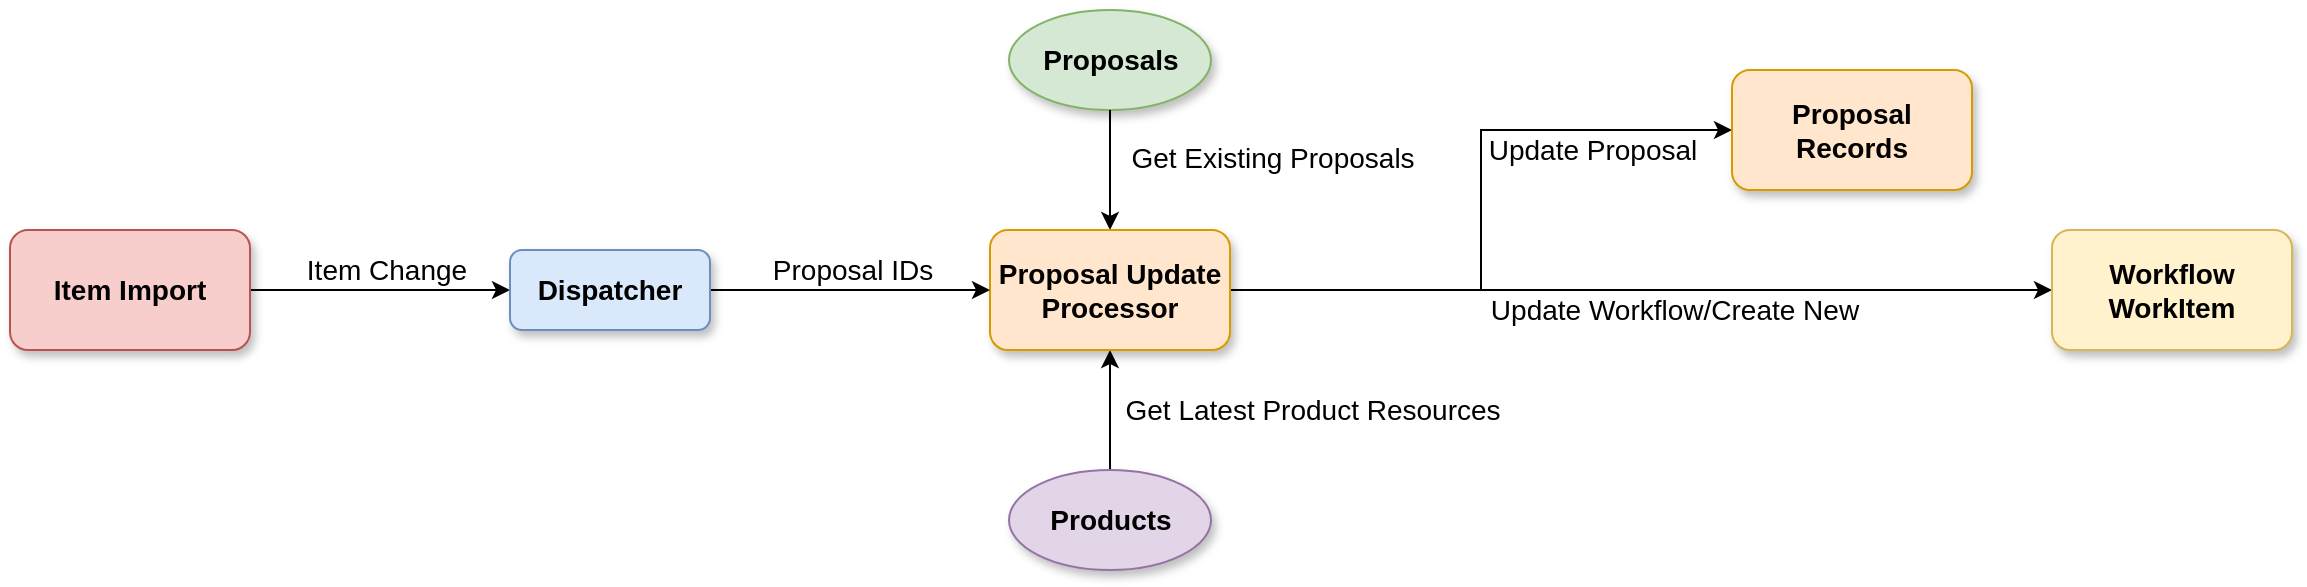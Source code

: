 <mxfile version="14.9.2" type="github">
  <diagram id="DQ5C5lG7SInc3p99U6VC" name="Page-1">
    <mxGraphModel dx="1422" dy="882" grid="1" gridSize="10" guides="1" tooltips="1" connect="1" arrows="1" fold="1" page="1" pageScale="1" pageWidth="827" pageHeight="1169" math="0" shadow="0">
      <root>
        <mxCell id="0" />
        <mxCell id="1" parent="0" />
        <mxCell id="K9nIsjoXFBJWTDQDrknV-18" value="&lt;b&gt;Proposals&lt;/b&gt;" style="ellipse;whiteSpace=wrap;html=1;fillColor=#d5e8d4;strokeColor=#82b366;shadow=1;sketch=0;fontFamily=Helvetica;verticalAlign=middle;fontSize=14;" parent="1" vertex="1">
          <mxGeometry x="518.5" y="110" width="101" height="50" as="geometry" />
        </mxCell>
        <mxCell id="K9nIsjoXFBJWTDQDrknV-50" style="edgeStyle=orthogonalEdgeStyle;rounded=0;jumpSize=6;orthogonalLoop=1;jettySize=auto;html=1;entryX=0.5;entryY=1;entryDx=0;entryDy=0;endArrow=classic;endFill=1;startSize=6;endSize=6;strokeColor=#000000;strokeWidth=1;shadow=0;sketch=0;fontFamily=Helvetica;verticalAlign=middle;fontSize=14;" parent="1" source="K9nIsjoXFBJWTDQDrknV-19" target="K9nIsjoXFBJWTDQDrknV-46" edge="1">
          <mxGeometry relative="1" as="geometry" />
        </mxCell>
        <mxCell id="K9nIsjoXFBJWTDQDrknV-51" value="Get Latest Product Resources" style="edgeLabel;html=1;align=center;verticalAlign=bottom;resizable=0;points=[];fontFamily=Helvetica;fontSize=14;labelBackgroundColor=#ffffff;" parent="K9nIsjoXFBJWTDQDrknV-50" vertex="1" connectable="0">
          <mxGeometry x="-0.3" relative="1" as="geometry">
            <mxPoint x="101" y="1" as="offset" />
          </mxGeometry>
        </mxCell>
        <mxCell id="K9nIsjoXFBJWTDQDrknV-19" value="&lt;b&gt;Products&lt;/b&gt;" style="ellipse;whiteSpace=wrap;html=1;fillColor=#e1d5e7;strokeColor=#9673a6;shadow=1;sketch=0;fontFamily=Helvetica;verticalAlign=middle;fontSize=14;" parent="1" vertex="1">
          <mxGeometry x="518.5" y="340" width="101" height="50" as="geometry" />
        </mxCell>
        <mxCell id="K9nIsjoXFBJWTDQDrknV-20" value="" style="endArrow=classic;html=1;edgeStyle=orthogonalEdgeStyle;strokeWidth=1;startSize=6;endSize=6;jumpSize=6;rounded=0;endFill=1;entryX=0.5;entryY=0;entryDx=0;entryDy=0;shadow=0;sketch=0;fontFamily=Helvetica;verticalAlign=middle;fontSize=14;" parent="1" source="K9nIsjoXFBJWTDQDrknV-18" target="K9nIsjoXFBJWTDQDrknV-46" edge="1">
          <mxGeometry width="50" height="50" relative="1" as="geometry">
            <mxPoint x="269" y="220" as="sourcePoint" />
            <mxPoint x="569" y="280" as="targetPoint" />
          </mxGeometry>
        </mxCell>
        <mxCell id="K9nIsjoXFBJWTDQDrknV-21" value="Get Existing Proposals" style="edgeLabel;html=1;align=center;verticalAlign=bottom;resizable=0;points=[];fontFamily=Helvetica;fontSize=14;" parent="K9nIsjoXFBJWTDQDrknV-20" vertex="1" connectable="0">
          <mxGeometry x="-0.417" y="1" relative="1" as="geometry">
            <mxPoint x="80" y="17" as="offset" />
          </mxGeometry>
        </mxCell>
        <mxCell id="K9nIsjoXFBJWTDQDrknV-52" style="edgeStyle=orthogonalEdgeStyle;rounded=0;jumpSize=6;orthogonalLoop=1;jettySize=auto;html=1;endArrow=classic;endFill=1;startSize=6;endSize=6;strokeColor=#000000;strokeWidth=1;entryX=0;entryY=0.5;entryDx=0;entryDy=0;shadow=0;sketch=0;fontFamily=Helvetica;verticalAlign=middle;fontSize=14;" parent="1" source="K9nIsjoXFBJWTDQDrknV-46" target="eM6x8Jn1wOnyr-W6PkH3-1" edge="1">
          <mxGeometry relative="1" as="geometry">
            <mxPoint x="769" y="250" as="targetPoint" />
          </mxGeometry>
        </mxCell>
        <mxCell id="eM6x8Jn1wOnyr-W6PkH3-3" value="&lt;font style=&quot;font-size: 14px&quot;&gt;Update Proposal&lt;/font&gt;" style="edgeLabel;html=1;align=center;verticalAlign=middle;resizable=0;points=[];" vertex="1" connectable="0" parent="K9nIsjoXFBJWTDQDrknV-52">
          <mxGeometry x="-0.379" y="3" relative="1" as="geometry">
            <mxPoint x="78" y="-67" as="offset" />
          </mxGeometry>
        </mxCell>
        <mxCell id="eM6x8Jn1wOnyr-W6PkH3-4" style="edgeStyle=orthogonalEdgeStyle;rounded=0;orthogonalLoop=1;jettySize=auto;html=1;entryX=0;entryY=0.5;entryDx=0;entryDy=0;startArrow=none;startFill=0;endArrow=classic;endFill=1;" edge="1" parent="1" source="K9nIsjoXFBJWTDQDrknV-46" target="eM6x8Jn1wOnyr-W6PkH3-2">
          <mxGeometry relative="1" as="geometry" />
        </mxCell>
        <mxCell id="eM6x8Jn1wOnyr-W6PkH3-5" value="&lt;font style=&quot;font-size: 14px&quot;&gt;Update Workflow/Create New&lt;/font&gt;" style="edgeLabel;html=1;align=center;verticalAlign=middle;resizable=0;points=[];" vertex="1" connectable="0" parent="eM6x8Jn1wOnyr-W6PkH3-4">
          <mxGeometry x="0.379" y="4" relative="1" as="geometry">
            <mxPoint x="-62" y="14" as="offset" />
          </mxGeometry>
        </mxCell>
        <mxCell id="K9nIsjoXFBJWTDQDrknV-46" value="&lt;b&gt;Proposal Update Processor&lt;/b&gt;" style="rounded=1;whiteSpace=wrap;html=1;fillColor=#ffe6cc;strokeColor=#d79b00;shadow=1;sketch=0;fontFamily=Helvetica;verticalAlign=middle;fontSize=14;" parent="1" vertex="1">
          <mxGeometry x="509" y="220" width="120" height="60" as="geometry" />
        </mxCell>
        <mxCell id="K9nIsjoXFBJWTDQDrknV-48" style="edgeStyle=orthogonalEdgeStyle;jumpSize=6;orthogonalLoop=1;jettySize=auto;html=1;endArrow=classic;endFill=1;startSize=6;endSize=6;strokeColor=#000000;strokeWidth=1;rounded=0;shadow=0;sketch=0;fontFamily=Helvetica;verticalAlign=middle;fontSize=14;exitX=1;exitY=0.5;exitDx=0;exitDy=0;" parent="1" source="NvjrBZvOqRdjI3gPo90Y-1" target="K9nIsjoXFBJWTDQDrknV-46" edge="1">
          <mxGeometry relative="1" as="geometry">
            <mxPoint x="319" y="250" as="sourcePoint" />
          </mxGeometry>
        </mxCell>
        <mxCell id="K9nIsjoXFBJWTDQDrknV-58" value="Proposal IDs" style="edgeLabel;html=1;align=center;verticalAlign=bottom;resizable=0;points=[];fontSize=14;fontFamily=Helvetica;" parent="K9nIsjoXFBJWTDQDrknV-48" vertex="1" connectable="0">
          <mxGeometry x="-0.3" y="2" relative="1" as="geometry">
            <mxPoint x="22" y="2" as="offset" />
          </mxGeometry>
        </mxCell>
        <mxCell id="K9nIsjoXFBJWTDQDrknV-56" style="edgeStyle=orthogonalEdgeStyle;rounded=0;sketch=0;jumpSize=6;orthogonalLoop=1;jettySize=auto;html=1;shadow=0;fontFamily=Helvetica;fontSize=14;endArrow=classic;endFill=1;startSize=6;endSize=6;strokeColor=#000000;strokeWidth=1;verticalAlign=middle;entryX=0;entryY=0.5;entryDx=0;entryDy=0;" parent="1" source="K9nIsjoXFBJWTDQDrknV-55" target="NvjrBZvOqRdjI3gPo90Y-1" edge="1">
          <mxGeometry relative="1" as="geometry">
            <mxPoint x="189" y="400" as="targetPoint" />
          </mxGeometry>
        </mxCell>
        <mxCell id="K9nIsjoXFBJWTDQDrknV-57" value="Item Change" style="edgeLabel;html=1;align=center;verticalAlign=bottom;resizable=0;points=[];fontSize=14;fontFamily=Helvetica;" parent="K9nIsjoXFBJWTDQDrknV-56" vertex="1" connectable="0">
          <mxGeometry x="-0.214" relative="1" as="geometry">
            <mxPoint x="17" as="offset" />
          </mxGeometry>
        </mxCell>
        <mxCell id="K9nIsjoXFBJWTDQDrknV-55" value="&lt;b&gt;Item Import&lt;/b&gt;" style="rounded=1;whiteSpace=wrap;html=1;shadow=1;labelBackgroundColor=none;sketch=0;fontFamily=Helvetica;fontSize=14;verticalAlign=middle;fillColor=#f8cecc;strokeColor=#b85450;glass=0;" parent="1" vertex="1">
          <mxGeometry x="19" y="220" width="120" height="60" as="geometry" />
        </mxCell>
        <mxCell id="NvjrBZvOqRdjI3gPo90Y-1" value="&lt;font style=&quot;font-size: 14px&quot;&gt;&lt;b&gt;Dispatcher&lt;/b&gt;&lt;/font&gt;" style="rounded=1;whiteSpace=wrap;html=1;shadow=1;glass=0;sketch=0;strokeColor=#6c8ebf;fillColor=#dae8fc;verticalAlign=middle;" parent="1" vertex="1">
          <mxGeometry x="269" y="230" width="100" height="40" as="geometry" />
        </mxCell>
        <mxCell id="eM6x8Jn1wOnyr-W6PkH3-1" value="&lt;b&gt;Proposal Records&lt;/b&gt;" style="rounded=1;whiteSpace=wrap;html=1;fillColor=#ffe6cc;strokeColor=#d79b00;shadow=1;sketch=0;fontFamily=Helvetica;verticalAlign=middle;fontSize=14;" vertex="1" parent="1">
          <mxGeometry x="880" y="140" width="120" height="60" as="geometry" />
        </mxCell>
        <mxCell id="eM6x8Jn1wOnyr-W6PkH3-2" value="&lt;b&gt;Workflow WorkItem&lt;/b&gt;" style="rounded=1;whiteSpace=wrap;html=1;shadow=1;labelBackgroundColor=none;sketch=0;fontFamily=Helvetica;fontSize=14;verticalAlign=middle;fillColor=#fff2cc;strokeColor=#d6b656;glass=0;" vertex="1" parent="1">
          <mxGeometry x="1040" y="220" width="120" height="60" as="geometry" />
        </mxCell>
      </root>
    </mxGraphModel>
  </diagram>
</mxfile>
